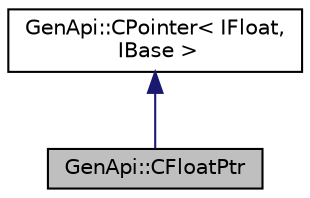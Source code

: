 digraph "GenApi::CFloatPtr"
{
  edge [fontname="Helvetica",fontsize="10",labelfontname="Helvetica",labelfontsize="10"];
  node [fontname="Helvetica",fontsize="10",shape=record];
  Node1 [label="GenApi::CFloatPtr",height=0.2,width=0.4,color="black", fillcolor="grey75", style="filled", fontcolor="black"];
  Node2 -> Node1 [dir="back",color="midnightblue",fontsize="10",style="solid",fontname="Helvetica"];
  Node2 [label="GenApi::CPointer\< IFloat,\l IBase \>",height=0.2,width=0.4,color="black", fillcolor="white", style="filled",URL="$class_gen_api_1_1_c_pointer.html"];
}
